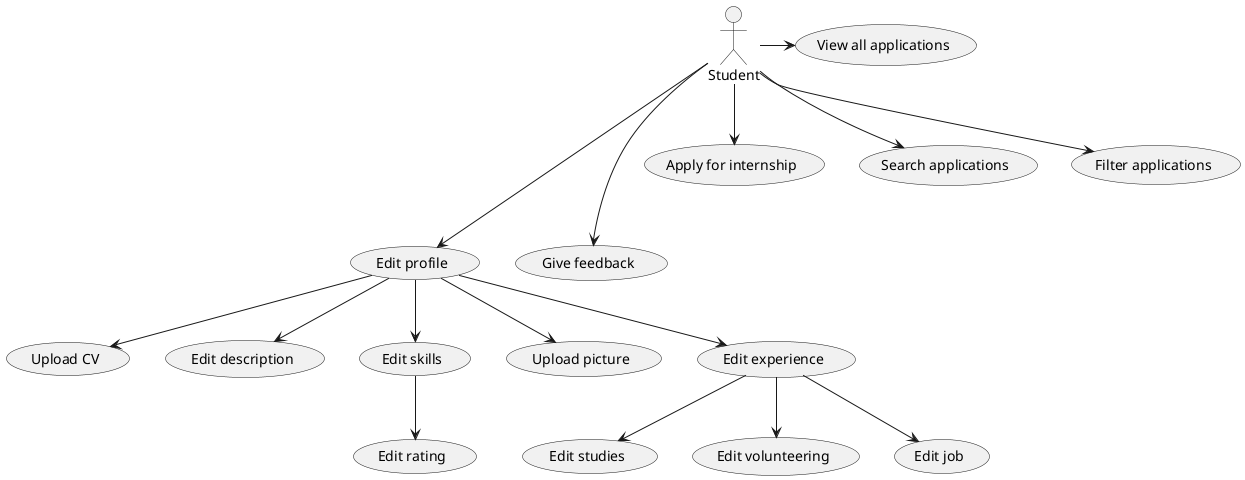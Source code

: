 @startuml

Student -> (View all applications)
Student ---> (Edit profile)
Student ---> (Give feedback)
Student --> (Apply for internship)
Student --> (Search applications)
Student --> (Filter applications)

(Edit profile) --> (Upload CV)
(Edit profile) --> (Edit description)
(Edit profile) --> (Edit skills)
(Edit profile) --> (Upload picture)
(Edit profile) --> (Edit experience)

(Edit skills) --> (Edit rating)

(Edit experience) --> (Edit studies)
(Edit experience) --> (Edit volunteering)
(Edit experience) --> (Edit job)

@enduml